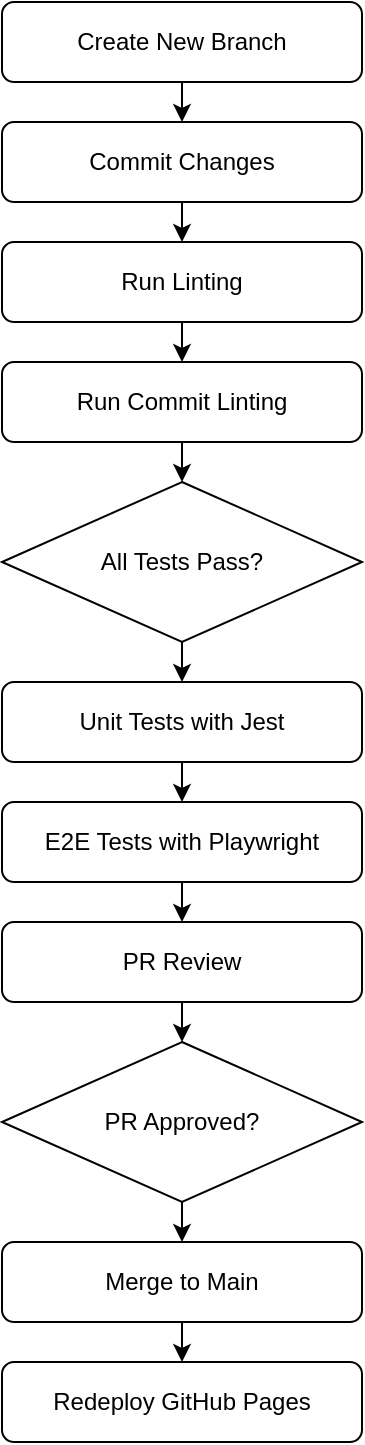 <mxfile>
    <diagram id="pLGij6r4YRfdaHEgPjLr" name="CI/CD Pipeline">
        <mxGraphModel dx="857" dy="507" grid="1" gridSize="10" guides="1" tooltips="1" connect="1" arrows="1" fold="1" page="1" pageScale="1" pageWidth="850" pageHeight="1100" math="0" shadow="0">
            <root>
                <mxCell id="0"/>
                <mxCell id="1" parent="0"/>
                <mxCell id="2" value="Create New Branch" style="rounded=1;whiteSpace=wrap;html=1;" vertex="1" parent="1">
                    <mxGeometry x="310" y="20" width="180" height="40" as="geometry"/>
                </mxCell>
                <mxCell id="3" value="Commit Changes" style="rounded=1;whiteSpace=wrap;html=1;" vertex="1" parent="1">
                    <mxGeometry x="310" y="80" width="180" height="40" as="geometry"/>
                </mxCell>
                <mxCell id="4" value="Run Linting" style="rounded=1;whiteSpace=wrap;html=1;" vertex="1" parent="1">
                    <mxGeometry x="310" y="140" width="180" height="40" as="geometry"/>
                </mxCell>
                <mxCell id="5" value="Run Commit Linting" style="rounded=1;whiteSpace=wrap;html=1;" vertex="1" parent="1">
                    <mxGeometry x="310" y="200" width="180" height="40" as="geometry"/>
                </mxCell>
                <mxCell id="6" value="All Tests Pass?" style="rhombus;whiteSpace=wrap;html=1;" vertex="1" parent="1">
                    <mxGeometry x="310" y="260" width="180" height="80" as="geometry"/>
                </mxCell>
                <mxCell id="7" value="Unit Tests with Jest" style="rounded=1;whiteSpace=wrap;html=1;" vertex="1" parent="1">
                    <mxGeometry x="310" y="360" width="180" height="40" as="geometry"/>
                </mxCell>
                <mxCell id="8" value="E2E Tests with Playwright" style="rounded=1;whiteSpace=wrap;html=1;" vertex="1" parent="1">
                    <mxGeometry x="310" y="420" width="180" height="40" as="geometry"/>
                </mxCell>
                <mxCell id="9" value="PR Review" style="rounded=1;whiteSpace=wrap;html=1;" vertex="1" parent="1">
                    <mxGeometry x="310" y="480" width="180" height="40" as="geometry"/>
                </mxCell>
                <mxCell id="10" value="PR Approved?" style="rhombus;whiteSpace=wrap;html=1;" vertex="1" parent="1">
                    <mxGeometry x="310" y="540" width="180" height="80" as="geometry"/>
                </mxCell>
                <mxCell id="11" value="Merge to Main" style="rounded=1;whiteSpace=wrap;html=1;" vertex="1" parent="1">
                    <mxGeometry x="310" y="640" width="180" height="40" as="geometry"/>
                </mxCell>
                <mxCell id="12" value="Redeploy GitHub Pages" style="rounded=1;whiteSpace=wrap;html=1;" vertex="1" parent="1">
                    <mxGeometry x="310" y="700" width="180" height="40" as="geometry"/>
                </mxCell>
                <mxCell id="13" edge="1" parent="1" source="2" target="3">
                    <mxGeometry relative="1" as="geometry"/>
                </mxCell>
                <mxCell id="14" edge="1" parent="1" source="3" target="4">
                    <mxGeometry relative="1" as="geometry"/>
                </mxCell>
                <mxCell id="15" edge="1" parent="1" source="4" target="5">
                    <mxGeometry relative="1" as="geometry"/>
                </mxCell>
                <mxCell id="16" edge="1" parent="1" source="5" target="6">
                    <mxGeometry relative="1" as="geometry"/>
                </mxCell>
                <mxCell id="17" edge="1" parent="1" source="6" target="7">
                    <mxGeometry relative="1" as="geometry"/>
                </mxCell>
                <mxCell id="18" edge="1" parent="1" source="7" target="8">
                    <mxGeometry relative="1" as="geometry"/>
                </mxCell>
                <mxCell id="19" edge="1" parent="1" source="8" target="9">
                    <mxGeometry relative="1" as="geometry"/>
                </mxCell>
                <mxCell id="20" edge="1" parent="1" source="9" target="10">
                    <mxGeometry relative="1" as="geometry"/>
                </mxCell>
                <mxCell id="21" edge="1" parent="1" source="10" target="11">
                    <mxGeometry relative="1" as="geometry"/>
                </mxCell>
                <mxCell id="22" edge="1" parent="1" source="11" target="12">
                    <mxGeometry relative="1" as="geometry"/>
                </mxCell>
            </root>
        </mxGraphModel>
    </diagram>
</mxfile>